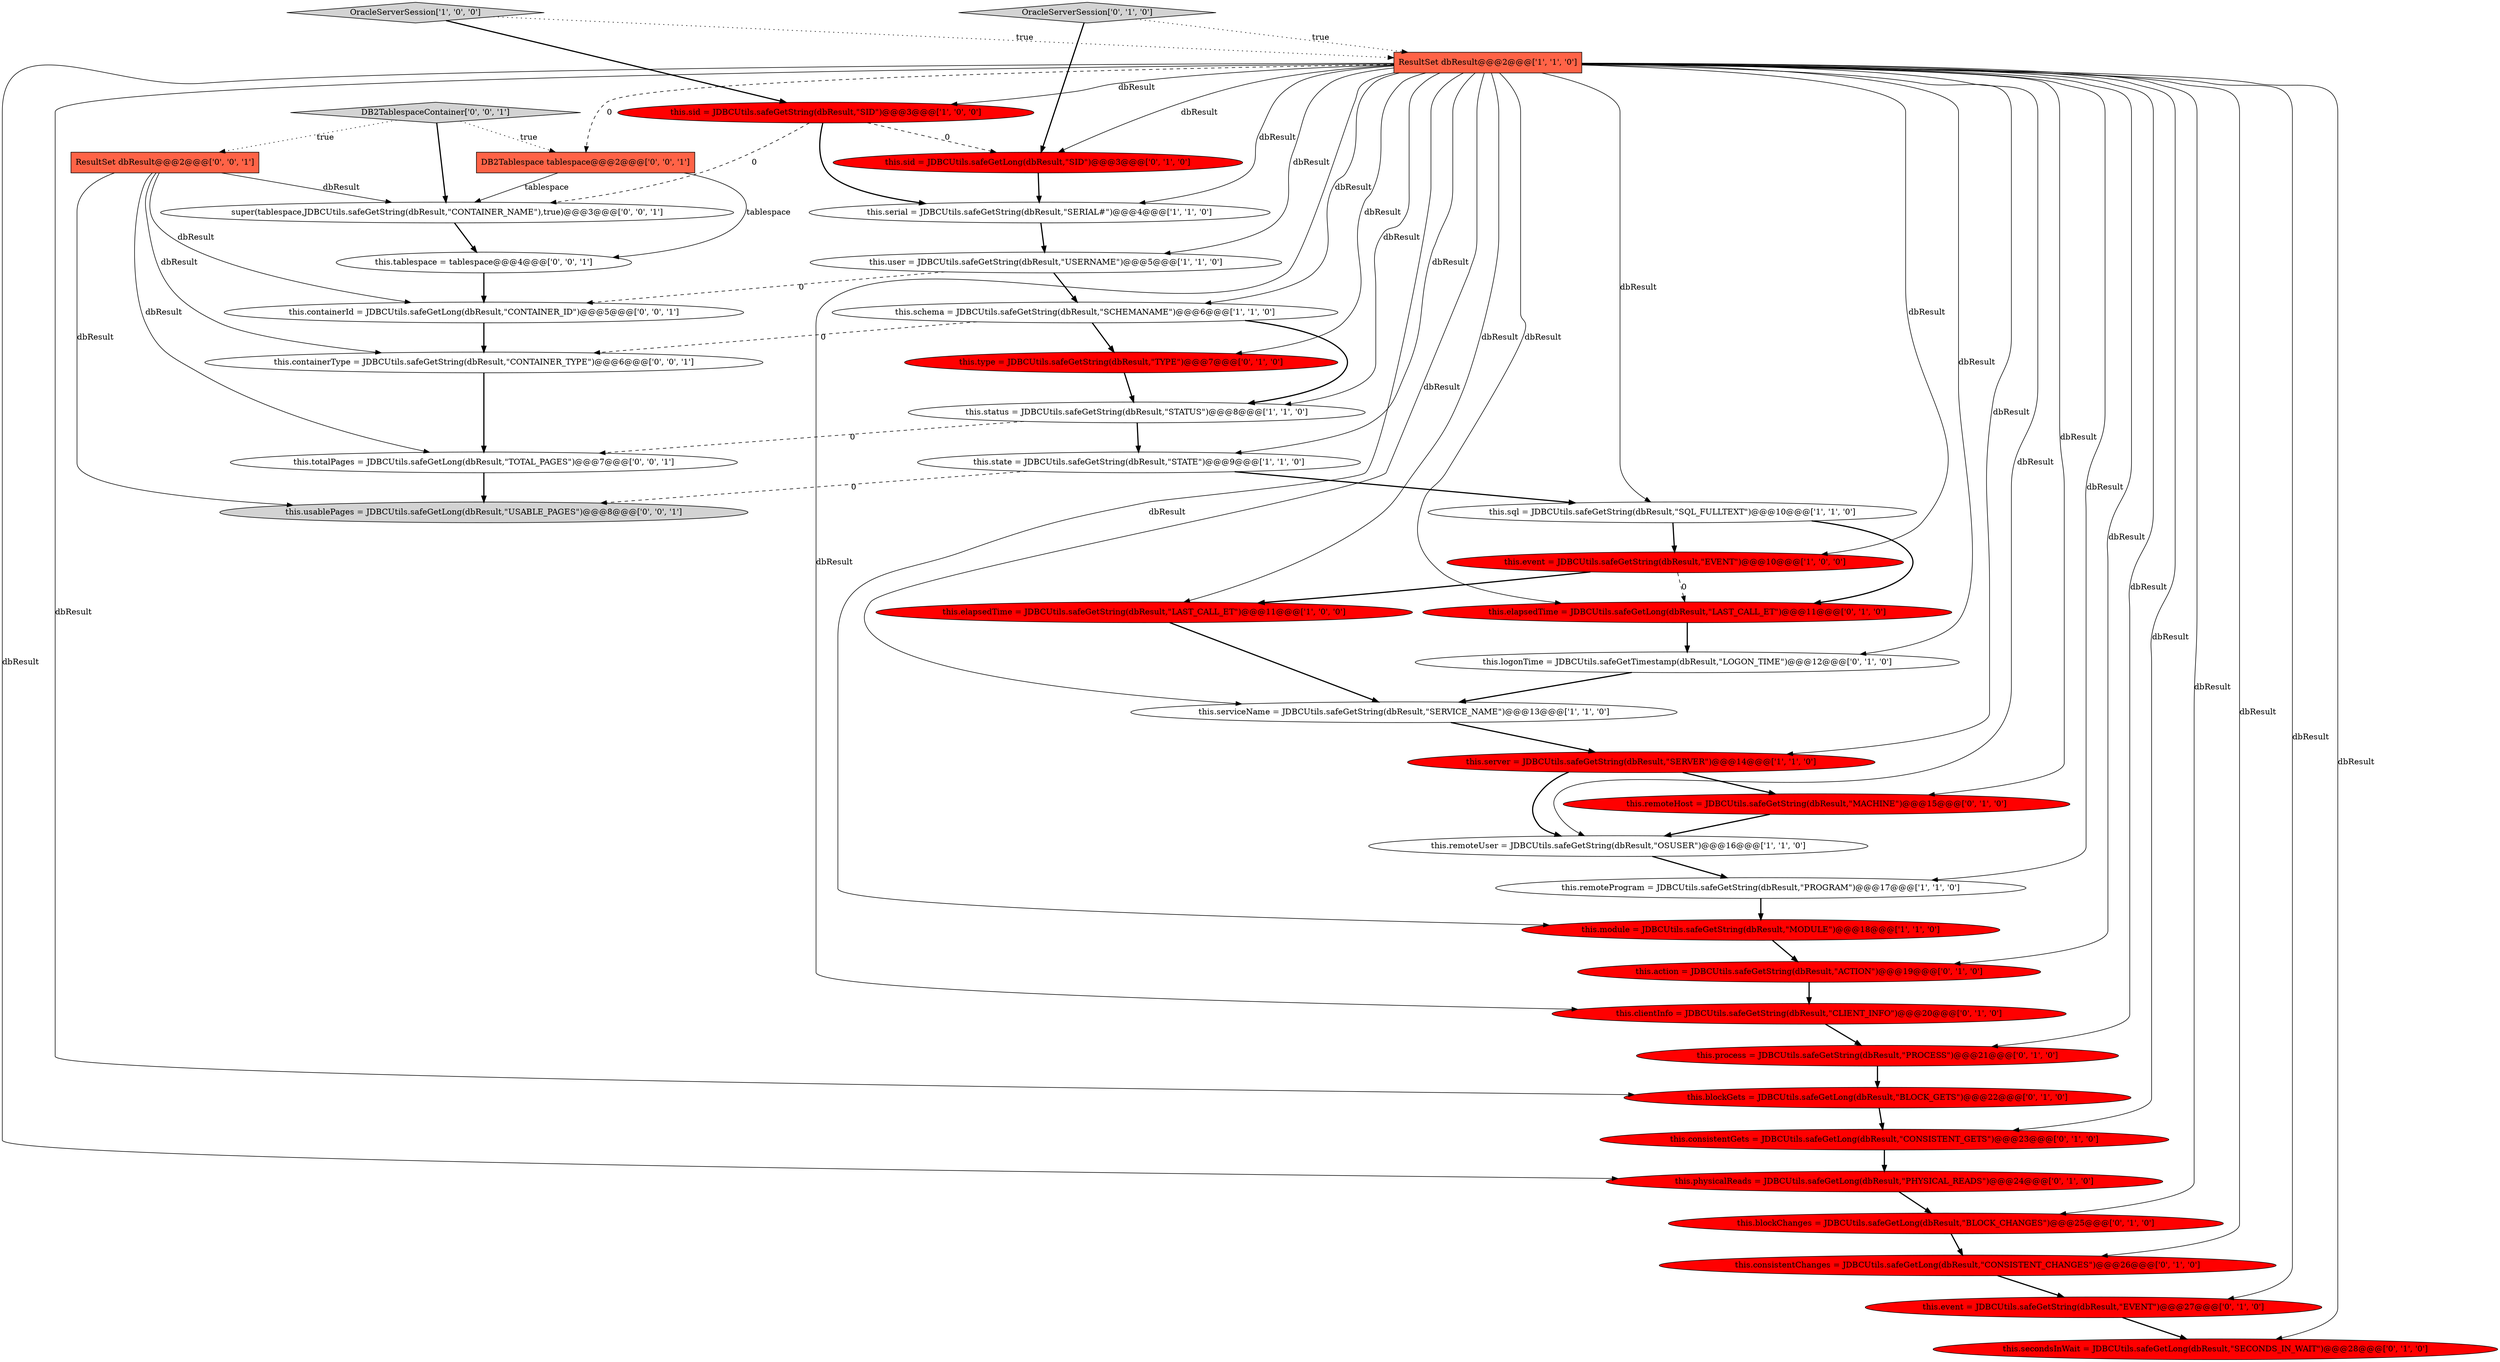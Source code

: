 digraph {
3 [style = filled, label = "this.sql = JDBCUtils.safeGetString(dbResult,\"SQL_FULLTEXT\")@@@10@@@['1', '1', '0']", fillcolor = white, shape = ellipse image = "AAA0AAABBB1BBB"];
32 [style = filled, label = "ResultSet dbResult@@@2@@@['0', '0', '1']", fillcolor = tomato, shape = box image = "AAA0AAABBB3BBB"];
16 [style = filled, label = "this.clientInfo = JDBCUtils.safeGetString(dbResult,\"CLIENT_INFO\")@@@20@@@['0', '1', '0']", fillcolor = red, shape = ellipse image = "AAA1AAABBB2BBB"];
18 [style = filled, label = "this.consistentGets = JDBCUtils.safeGetLong(dbResult,\"CONSISTENT_GETS\")@@@23@@@['0', '1', '0']", fillcolor = red, shape = ellipse image = "AAA1AAABBB2BBB"];
1 [style = filled, label = "this.event = JDBCUtils.safeGetString(dbResult,\"EVENT\")@@@10@@@['1', '0', '0']", fillcolor = red, shape = ellipse image = "AAA1AAABBB1BBB"];
10 [style = filled, label = "this.module = JDBCUtils.safeGetString(dbResult,\"MODULE\")@@@18@@@['1', '1', '0']", fillcolor = red, shape = ellipse image = "AAA1AAABBB1BBB"];
4 [style = filled, label = "this.server = JDBCUtils.safeGetString(dbResult,\"SERVER\")@@@14@@@['1', '1', '0']", fillcolor = red, shape = ellipse image = "AAA1AAABBB1BBB"];
23 [style = filled, label = "this.logonTime = JDBCUtils.safeGetTimestamp(dbResult,\"LOGON_TIME\")@@@12@@@['0', '1', '0']", fillcolor = white, shape = ellipse image = "AAA0AAABBB2BBB"];
29 [style = filled, label = "this.remoteHost = JDBCUtils.safeGetString(dbResult,\"MACHINE\")@@@15@@@['0', '1', '0']", fillcolor = red, shape = ellipse image = "AAA1AAABBB2BBB"];
26 [style = filled, label = "this.event = JDBCUtils.safeGetString(dbResult,\"EVENT\")@@@27@@@['0', '1', '0']", fillcolor = red, shape = ellipse image = "AAA1AAABBB2BBB"];
30 [style = filled, label = "this.secondsInWait = JDBCUtils.safeGetLong(dbResult,\"SECONDS_IN_WAIT\")@@@28@@@['0', '1', '0']", fillcolor = red, shape = ellipse image = "AAA1AAABBB2BBB"];
6 [style = filled, label = "this.sid = JDBCUtils.safeGetString(dbResult,\"SID\")@@@3@@@['1', '0', '0']", fillcolor = red, shape = ellipse image = "AAA1AAABBB1BBB"];
2 [style = filled, label = "this.status = JDBCUtils.safeGetString(dbResult,\"STATUS\")@@@8@@@['1', '1', '0']", fillcolor = white, shape = ellipse image = "AAA0AAABBB1BBB"];
17 [style = filled, label = "this.consistentChanges = JDBCUtils.safeGetLong(dbResult,\"CONSISTENT_CHANGES\")@@@26@@@['0', '1', '0']", fillcolor = red, shape = ellipse image = "AAA1AAABBB2BBB"];
37 [style = filled, label = "DB2TablespaceContainer['0', '0', '1']", fillcolor = lightgray, shape = diamond image = "AAA0AAABBB3BBB"];
12 [style = filled, label = "this.serviceName = JDBCUtils.safeGetString(dbResult,\"SERVICE_NAME\")@@@13@@@['1', '1', '0']", fillcolor = white, shape = ellipse image = "AAA0AAABBB1BBB"];
27 [style = filled, label = "OracleServerSession['0', '1', '0']", fillcolor = lightgray, shape = diamond image = "AAA0AAABBB2BBB"];
9 [style = filled, label = "OracleServerSession['1', '0', '0']", fillcolor = lightgray, shape = diamond image = "AAA0AAABBB1BBB"];
5 [style = filled, label = "this.user = JDBCUtils.safeGetString(dbResult,\"USERNAME\")@@@5@@@['1', '1', '0']", fillcolor = white, shape = ellipse image = "AAA0AAABBB1BBB"];
31 [style = filled, label = "this.blockChanges = JDBCUtils.safeGetLong(dbResult,\"BLOCK_CHANGES\")@@@25@@@['0', '1', '0']", fillcolor = red, shape = ellipse image = "AAA1AAABBB2BBB"];
39 [style = filled, label = "this.usablePages = JDBCUtils.safeGetLong(dbResult,\"USABLE_PAGES\")@@@8@@@['0', '0', '1']", fillcolor = lightgray, shape = ellipse image = "AAA0AAABBB3BBB"];
35 [style = filled, label = "DB2Tablespace tablespace@@@2@@@['0', '0', '1']", fillcolor = tomato, shape = box image = "AAA0AAABBB3BBB"];
40 [style = filled, label = "this.tablespace = tablespace@@@4@@@['0', '0', '1']", fillcolor = white, shape = ellipse image = "AAA0AAABBB3BBB"];
7 [style = filled, label = "this.elapsedTime = JDBCUtils.safeGetString(dbResult,\"LAST_CALL_ET\")@@@11@@@['1', '0', '0']", fillcolor = red, shape = ellipse image = "AAA1AAABBB1BBB"];
20 [style = filled, label = "this.elapsedTime = JDBCUtils.safeGetLong(dbResult,\"LAST_CALL_ET\")@@@11@@@['0', '1', '0']", fillcolor = red, shape = ellipse image = "AAA1AAABBB2BBB"];
8 [style = filled, label = "this.remoteUser = JDBCUtils.safeGetString(dbResult,\"OSUSER\")@@@16@@@['1', '1', '0']", fillcolor = white, shape = ellipse image = "AAA0AAABBB1BBB"];
25 [style = filled, label = "this.action = JDBCUtils.safeGetString(dbResult,\"ACTION\")@@@19@@@['0', '1', '0']", fillcolor = red, shape = ellipse image = "AAA1AAABBB2BBB"];
22 [style = filled, label = "this.blockGets = JDBCUtils.safeGetLong(dbResult,\"BLOCK_GETS\")@@@22@@@['0', '1', '0']", fillcolor = red, shape = ellipse image = "AAA1AAABBB2BBB"];
14 [style = filled, label = "ResultSet dbResult@@@2@@@['1', '1', '0']", fillcolor = tomato, shape = box image = "AAA0AAABBB1BBB"];
21 [style = filled, label = "this.physicalReads = JDBCUtils.safeGetLong(dbResult,\"PHYSICAL_READS\")@@@24@@@['0', '1', '0']", fillcolor = red, shape = ellipse image = "AAA1AAABBB2BBB"];
13 [style = filled, label = "this.remoteProgram = JDBCUtils.safeGetString(dbResult,\"PROGRAM\")@@@17@@@['1', '1', '0']", fillcolor = white, shape = ellipse image = "AAA0AAABBB1BBB"];
11 [style = filled, label = "this.serial = JDBCUtils.safeGetString(dbResult,\"SERIAL#\")@@@4@@@['1', '1', '0']", fillcolor = white, shape = ellipse image = "AAA0AAABBB1BBB"];
36 [style = filled, label = "super(tablespace,JDBCUtils.safeGetString(dbResult,\"CONTAINER_NAME\"),true)@@@3@@@['0', '0', '1']", fillcolor = white, shape = ellipse image = "AAA0AAABBB3BBB"];
38 [style = filled, label = "this.containerId = JDBCUtils.safeGetLong(dbResult,\"CONTAINER_ID\")@@@5@@@['0', '0', '1']", fillcolor = white, shape = ellipse image = "AAA0AAABBB3BBB"];
19 [style = filled, label = "this.type = JDBCUtils.safeGetString(dbResult,\"TYPE\")@@@7@@@['0', '1', '0']", fillcolor = red, shape = ellipse image = "AAA1AAABBB2BBB"];
24 [style = filled, label = "this.sid = JDBCUtils.safeGetLong(dbResult,\"SID\")@@@3@@@['0', '1', '0']", fillcolor = red, shape = ellipse image = "AAA1AAABBB2BBB"];
0 [style = filled, label = "this.state = JDBCUtils.safeGetString(dbResult,\"STATE\")@@@9@@@['1', '1', '0']", fillcolor = white, shape = ellipse image = "AAA0AAABBB1BBB"];
28 [style = filled, label = "this.process = JDBCUtils.safeGetString(dbResult,\"PROCESS\")@@@21@@@['0', '1', '0']", fillcolor = red, shape = ellipse image = "AAA1AAABBB2BBB"];
33 [style = filled, label = "this.containerType = JDBCUtils.safeGetString(dbResult,\"CONTAINER_TYPE\")@@@6@@@['0', '0', '1']", fillcolor = white, shape = ellipse image = "AAA0AAABBB3BBB"];
34 [style = filled, label = "this.totalPages = JDBCUtils.safeGetLong(dbResult,\"TOTAL_PAGES\")@@@7@@@['0', '0', '1']", fillcolor = white, shape = ellipse image = "AAA0AAABBB3BBB"];
15 [style = filled, label = "this.schema = JDBCUtils.safeGetString(dbResult,\"SCHEMANAME\")@@@6@@@['1', '1', '0']", fillcolor = white, shape = ellipse image = "AAA0AAABBB1BBB"];
35->40 [style = solid, label="tablespace"];
27->14 [style = dotted, label="true"];
14->8 [style = solid, label="dbResult"];
32->39 [style = solid, label="dbResult"];
14->18 [style = solid, label="dbResult"];
32->34 [style = solid, label="dbResult"];
5->15 [style = bold, label=""];
40->38 [style = bold, label=""];
14->12 [style = solid, label="dbResult"];
14->10 [style = solid, label="dbResult"];
9->6 [style = bold, label=""];
21->31 [style = bold, label=""];
14->23 [style = solid, label="dbResult"];
32->33 [style = solid, label="dbResult"];
14->26 [style = solid, label="dbResult"];
24->11 [style = bold, label=""];
6->36 [style = dashed, label="0"];
6->11 [style = bold, label=""];
14->5 [style = solid, label="dbResult"];
15->33 [style = dashed, label="0"];
4->8 [style = bold, label=""];
23->12 [style = bold, label=""];
14->21 [style = solid, label="dbResult"];
14->24 [style = solid, label="dbResult"];
14->22 [style = solid, label="dbResult"];
0->3 [style = bold, label=""];
37->36 [style = bold, label=""];
32->38 [style = solid, label="dbResult"];
14->31 [style = solid, label="dbResult"];
19->2 [style = bold, label=""];
14->3 [style = solid, label="dbResult"];
22->18 [style = bold, label=""];
20->23 [style = bold, label=""];
10->25 [style = bold, label=""];
14->11 [style = solid, label="dbResult"];
14->20 [style = solid, label="dbResult"];
14->35 [style = dashed, label="0"];
5->38 [style = dashed, label="0"];
38->33 [style = bold, label=""];
13->10 [style = bold, label=""];
36->40 [style = bold, label=""];
3->1 [style = bold, label=""];
14->1 [style = solid, label="dbResult"];
14->29 [style = solid, label="dbResult"];
32->36 [style = solid, label="dbResult"];
14->0 [style = solid, label="dbResult"];
14->13 [style = solid, label="dbResult"];
4->29 [style = bold, label=""];
14->30 [style = solid, label="dbResult"];
15->19 [style = bold, label=""];
14->19 [style = solid, label="dbResult"];
25->16 [style = bold, label=""];
1->7 [style = bold, label=""];
37->35 [style = dotted, label="true"];
11->5 [style = bold, label=""];
2->0 [style = bold, label=""];
14->17 [style = solid, label="dbResult"];
37->32 [style = dotted, label="true"];
14->4 [style = solid, label="dbResult"];
34->39 [style = bold, label=""];
14->2 [style = solid, label="dbResult"];
27->24 [style = bold, label=""];
18->21 [style = bold, label=""];
31->17 [style = bold, label=""];
28->22 [style = bold, label=""];
8->13 [style = bold, label=""];
29->8 [style = bold, label=""];
15->2 [style = bold, label=""];
17->26 [style = bold, label=""];
14->16 [style = solid, label="dbResult"];
14->28 [style = solid, label="dbResult"];
7->12 [style = bold, label=""];
0->39 [style = dashed, label="0"];
9->14 [style = dotted, label="true"];
14->15 [style = solid, label="dbResult"];
14->7 [style = solid, label="dbResult"];
26->30 [style = bold, label=""];
1->20 [style = dashed, label="0"];
3->20 [style = bold, label=""];
16->28 [style = bold, label=""];
12->4 [style = bold, label=""];
6->24 [style = dashed, label="0"];
2->34 [style = dashed, label="0"];
14->25 [style = solid, label="dbResult"];
33->34 [style = bold, label=""];
14->6 [style = solid, label="dbResult"];
35->36 [style = solid, label="tablespace"];
}
